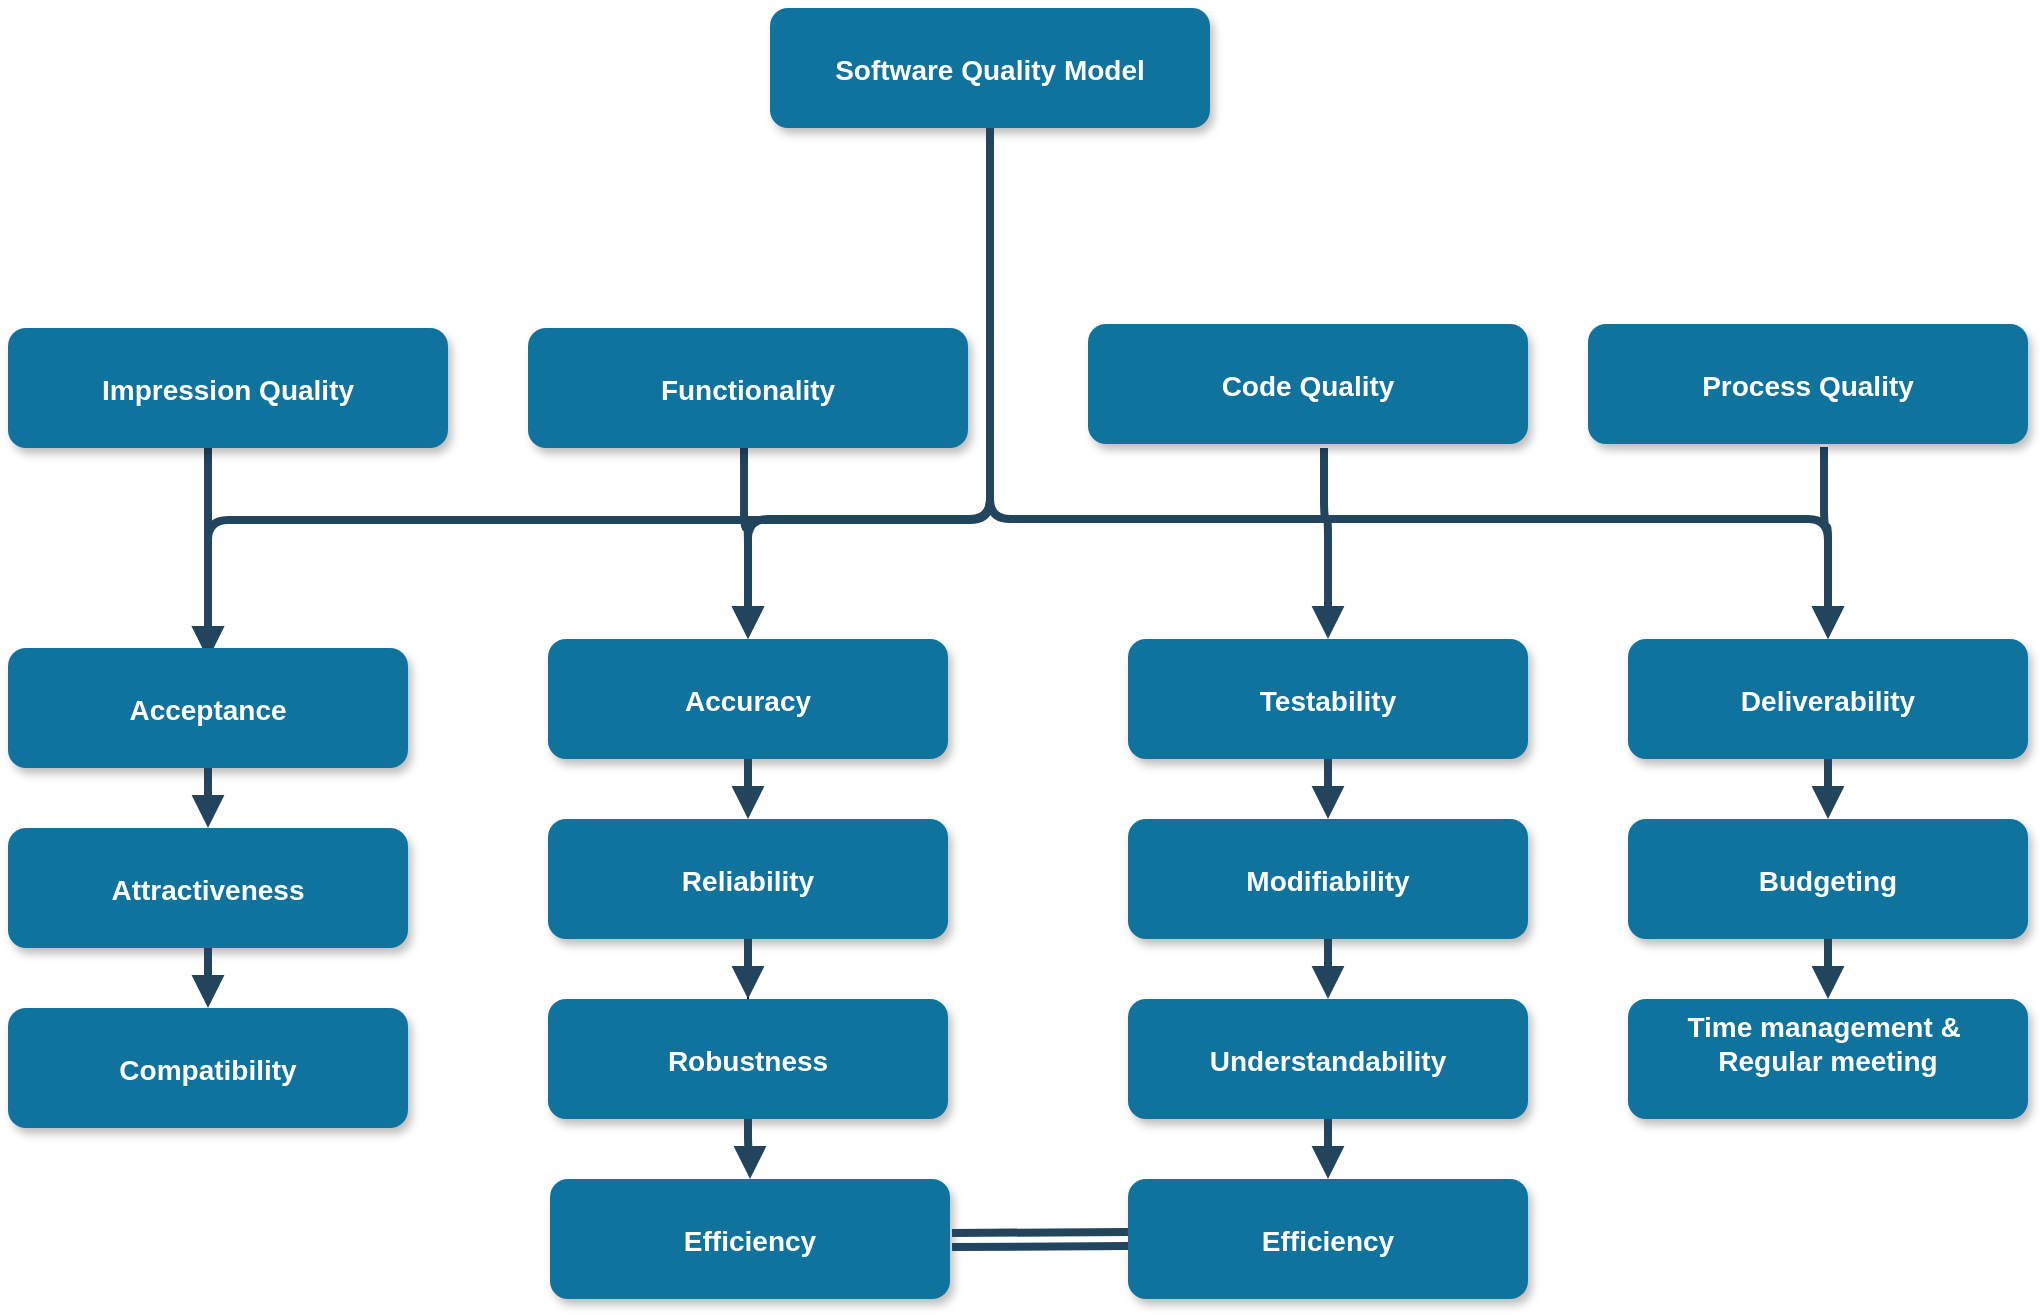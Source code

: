 <mxfile version="10.6.6" type="device"><diagram name="Page-1" id="97916047-d0de-89f5-080d-49f4d83e522f"><mxGraphModel dx="1096" dy="984" grid="1" gridSize="10" guides="1" tooltips="1" connect="1" arrows="1" fold="1" page="1" pageScale="1.5" pageWidth="1169" pageHeight="827" background="#ffffff" math="0" shadow="0"><root><mxCell id="0"/><mxCell id="1" parent="0"/><mxCell id="3" value="Software Quality Model" style="rounded=1;fillColor=#10739E;strokeColor=none;shadow=1;gradientColor=none;fontStyle=1;fontColor=#FFFFFF;fontSize=14;" parent="1" vertex="1"><mxGeometry x="663" y="300" width="220" height="60" as="geometry"/></mxCell><mxCell id="13" value="Accuracy" style="rounded=1;fillColor=#10739E;strokeColor=none;shadow=1;gradientColor=none;fontStyle=1;fontColor=#FFFFFF;fontSize=14;" parent="1" vertex="1"><mxGeometry x="552" y="615.5" width="200" height="60" as="geometry"/></mxCell><mxCell id="50vYO2cIpvY-z19WnaM--77" value="" style="edgeStyle=elbowEdgeStyle;rounded=0;orthogonalLoop=1;jettySize=auto;elbow=vertical;html=1;" edge="1" parent="1" source="14"><mxGeometry relative="1" as="geometry"><mxPoint x="652" y="850" as="targetPoint"/></mxGeometry></mxCell><mxCell id="14" value="Reliability" style="rounded=1;fillColor=#10739E;strokeColor=none;shadow=1;gradientColor=none;fontStyle=1;fontColor=#FFFFFF;fontSize=14;" parent="1" vertex="1"><mxGeometry x="552" y="705.5" width="200" height="60" as="geometry"/></mxCell><mxCell id="15" value="Robustness" style="rounded=1;fillColor=#10739E;strokeColor=none;shadow=1;gradientColor=none;fontStyle=1;fontColor=#FFFFFF;fontSize=14;" parent="1" vertex="1"><mxGeometry x="552" y="795.5" width="200" height="60" as="geometry"/></mxCell><mxCell id="16" value="Efficiency" style="rounded=1;fillColor=#10739E;strokeColor=none;shadow=1;gradientColor=none;fontStyle=1;fontColor=#FFFFFF;fontSize=14;" parent="1" vertex="1"><mxGeometry x="553" y="885.5" width="200" height="60" as="geometry"/></mxCell><mxCell id="18" value="Testability" style="rounded=1;fillColor=#10739E;strokeColor=none;shadow=1;gradientColor=none;fontStyle=1;fontColor=#FFFFFF;fontSize=14;" parent="1" vertex="1"><mxGeometry x="842" y="615.5" width="200" height="60" as="geometry"/></mxCell><mxCell id="19" value="Modifiability" style="rounded=1;fillColor=#10739E;strokeColor=none;shadow=1;gradientColor=none;fontStyle=1;fontColor=#FFFFFF;fontSize=14;" parent="1" vertex="1"><mxGeometry x="842" y="705.5" width="200" height="60" as="geometry"/></mxCell><mxCell id="20" value="Understandability" style="rounded=1;fillColor=#10739E;strokeColor=none;shadow=1;gradientColor=none;fontStyle=1;fontColor=#FFFFFF;fontSize=14;" parent="1" vertex="1"><mxGeometry x="842" y="795.5" width="200" height="60" as="geometry"/></mxCell><mxCell id="21" value="Efficiency" style="rounded=1;fillColor=#10739E;strokeColor=none;shadow=1;gradientColor=none;fontStyle=1;fontColor=#FFFFFF;fontSize=14;" parent="1" vertex="1"><mxGeometry x="842" y="885.5" width="200" height="60" as="geometry"/></mxCell><mxCell id="34" value="" style="edgeStyle=elbowEdgeStyle;elbow=vertical;strokeWidth=4;endArrow=block;endFill=1;fontStyle=1;strokeColor=#23445D;" parent="1" source="3" edge="1"><mxGeometry x="22" y="165.5" width="100" height="100" as="geometry"><mxPoint x="22" y="265.5" as="sourcePoint"/><mxPoint x="382" y="625.5" as="targetPoint"/><Array as="points"><mxPoint x="382" y="556"/><mxPoint x="552" y="555.5"/></Array></mxGeometry></mxCell><mxCell id="37" value="" style="edgeStyle=elbowEdgeStyle;elbow=vertical;strokeWidth=4;endArrow=block;endFill=1;fontStyle=1;strokeColor=#23445D;" parent="1" source="3" edge="1"><mxGeometry x="22" y="165.5" width="100" height="100" as="geometry"><mxPoint x="22" y="265.5" as="sourcePoint"/><mxPoint x="1192" y="615.5" as="targetPoint"/><Array as="points"><mxPoint x="972" y="555.5"/></Array></mxGeometry></mxCell><mxCell id="42" value="" style="edgeStyle=elbowEdgeStyle;elbow=vertical;strokeWidth=4;endArrow=block;endFill=1;fontStyle=1;strokeColor=#23445D;" parent="1" source="13" target="14" edge="1"><mxGeometry x="62" y="165.5" width="100" height="100" as="geometry"><mxPoint x="62" y="265.5" as="sourcePoint"/><mxPoint x="162" y="165.5" as="targetPoint"/></mxGeometry></mxCell><mxCell id="43" value="" style="edgeStyle=elbowEdgeStyle;elbow=vertical;strokeWidth=4;endArrow=block;endFill=1;fontStyle=1;strokeColor=#23445D;" parent="1" source="14" target="15" edge="1"><mxGeometry x="62" y="175.5" width="100" height="100" as="geometry"><mxPoint x="62" y="275.5" as="sourcePoint"/><mxPoint x="162" y="175.5" as="targetPoint"/></mxGeometry></mxCell><mxCell id="44" value="" style="edgeStyle=elbowEdgeStyle;elbow=vertical;strokeWidth=4;endArrow=block;endFill=1;fontStyle=1;strokeColor=#23445D;" parent="1" source="15" target="16" edge="1"><mxGeometry x="62" y="185.5" width="100" height="100" as="geometry"><mxPoint x="62" y="285.5" as="sourcePoint"/><mxPoint x="162" y="185.5" as="targetPoint"/></mxGeometry></mxCell><mxCell id="46" value="" style="edgeStyle=elbowEdgeStyle;elbow=vertical;strokeWidth=4;endArrow=block;endFill=1;fontStyle=1;strokeColor=#23445D;" parent="1" source="18" target="19" edge="1"><mxGeometry x="72" y="165.5" width="100" height="100" as="geometry"><mxPoint x="72" y="265.5" as="sourcePoint"/><mxPoint x="172" y="165.5" as="targetPoint"/></mxGeometry></mxCell><mxCell id="47" value="" style="edgeStyle=elbowEdgeStyle;elbow=vertical;strokeWidth=4;endArrow=block;endFill=1;fontStyle=1;strokeColor=#23445D;" parent="1" source="19" target="20" edge="1"><mxGeometry x="72" y="175.5" width="100" height="100" as="geometry"><mxPoint x="72" y="275.5" as="sourcePoint"/><mxPoint x="172" y="175.5" as="targetPoint"/></mxGeometry></mxCell><mxCell id="48" value="" style="edgeStyle=elbowEdgeStyle;elbow=vertical;strokeWidth=4;endArrow=block;endFill=1;fontStyle=1;strokeColor=#23445D;" parent="1" source="20" target="21" edge="1"><mxGeometry x="72" y="185.5" width="100" height="100" as="geometry"><mxPoint x="72" y="285.5" as="sourcePoint"/><mxPoint x="172" y="185.5" as="targetPoint"/></mxGeometry></mxCell><mxCell id="54" value="" style="edgeStyle=elbowEdgeStyle;elbow=vertical;strokeWidth=4;endArrow=block;endFill=1;fontStyle=1;strokeColor=#23445D;" parent="1" source="3" target="13" edge="1"><mxGeometry x="22" y="165.5" width="100" height="100" as="geometry"><mxPoint x="22" y="265.5" as="sourcePoint"/><mxPoint x="122" y="165.5" as="targetPoint"/><Array as="points"><mxPoint x="652" y="555.5"/></Array></mxGeometry></mxCell><mxCell id="55" value="" style="edgeStyle=elbowEdgeStyle;elbow=vertical;strokeWidth=4;endArrow=block;endFill=1;fontStyle=1;strokeColor=#23445D;entryX=0.5;entryY=0;entryDx=0;entryDy=0;" parent="1" target="13" edge="1"><mxGeometry x="22" y="165.5" width="100" height="100" as="geometry"><mxPoint x="650" y="520" as="sourcePoint"/><mxPoint x="122" y="165.5" as="targetPoint"/><Array as="points"><mxPoint x="860" y="560"/><mxPoint x="860" y="480"/><mxPoint x="850" y="560"/><mxPoint x="910" y="440"/><mxPoint x="942" y="555.5"/></Array></mxGeometry></mxCell><mxCell id="50vYO2cIpvY-z19WnaM--58" value="" style="edgeStyle=elbowEdgeStyle;elbow=vertical;strokeWidth=4;endArrow=block;endFill=1;fontStyle=1;strokeColor=#23445D;" edge="1" parent="1"><mxGeometry x="-216" y="181" width="100" height="100" as="geometry"><mxPoint x="940" y="520" as="sourcePoint"/><mxPoint x="942" y="615.5" as="targetPoint"/><Array as="points"><mxPoint x="682" y="555.5"/></Array></mxGeometry></mxCell><mxCell id="50vYO2cIpvY-z19WnaM--62" value="" style="edgeStyle=elbowEdgeStyle;elbow=vertical;strokeWidth=4;endArrow=block;endFill=1;fontStyle=1;strokeColor=#23445D;entryX=0.5;entryY=0;entryDx=0;entryDy=0;" edge="1" parent="1"><mxGeometry x="562" y="165" width="100" height="100" as="geometry"><mxPoint x="1190" y="519.5" as="sourcePoint"/><mxPoint x="1192" y="615.5" as="targetPoint"/><Array as="points"><mxPoint x="1400" y="559.5"/><mxPoint x="1400" y="479.5"/><mxPoint x="1390" y="559.5"/><mxPoint x="1450" y="439.5"/><mxPoint x="1482" y="555"/></Array></mxGeometry></mxCell><mxCell id="50vYO2cIpvY-z19WnaM--63" value="" style="edgeStyle=elbowEdgeStyle;elbow=vertical;strokeWidth=4;endArrow=block;endFill=1;fontStyle=1;strokeColor=#23445D;entryX=0.5;entryY=0;entryDx=0;entryDy=0;" edge="1" parent="1"><mxGeometry x="-248" y="175" width="100" height="100" as="geometry"><mxPoint x="382" y="520" as="sourcePoint"/><mxPoint x="382" y="625.5" as="targetPoint"/><Array as="points"><mxPoint x="590" y="569.5"/><mxPoint x="590" y="489.5"/><mxPoint x="580" y="569.5"/><mxPoint x="640" y="449.5"/><mxPoint x="672" y="565"/></Array></mxGeometry></mxCell><mxCell id="50vYO2cIpvY-z19WnaM--64" value="Code Quality" style="rounded=1;fillColor=#10739E;strokeColor=none;shadow=1;gradientColor=none;fontStyle=1;fontColor=#FFFFFF;fontSize=14;" vertex="1" parent="1"><mxGeometry x="822" y="458" width="220" height="60" as="geometry"/></mxCell><mxCell id="50vYO2cIpvY-z19WnaM--65" value="Functionality" style="rounded=1;fillColor=#10739E;strokeColor=none;shadow=1;gradientColor=none;fontStyle=1;fontColor=#FFFFFF;fontSize=14;" vertex="1" parent="1"><mxGeometry x="542" y="460" width="220" height="60" as="geometry"/></mxCell><mxCell id="50vYO2cIpvY-z19WnaM--66" value="Impression Quality" style="rounded=1;fillColor=#10739E;strokeColor=none;shadow=1;gradientColor=none;fontStyle=1;fontColor=#FFFFFF;fontSize=14;" vertex="1" parent="1"><mxGeometry x="282" y="460" width="220" height="60" as="geometry"/></mxCell><mxCell id="50vYO2cIpvY-z19WnaM--67" value="Process Quality" style="rounded=1;fillColor=#10739E;strokeColor=none;shadow=1;gradientColor=none;fontStyle=1;fontColor=#FFFFFF;fontSize=14;" vertex="1" parent="1"><mxGeometry x="1072" y="458" width="220" height="60" as="geometry"/></mxCell><mxCell id="50vYO2cIpvY-z19WnaM--71" value="Acceptance" style="rounded=1;fillColor=#10739E;strokeColor=none;shadow=1;gradientColor=none;fontStyle=1;fontColor=#FFFFFF;fontSize=14;" vertex="1" parent="1"><mxGeometry x="282" y="620" width="200" height="60" as="geometry"/></mxCell><mxCell id="50vYO2cIpvY-z19WnaM--72" value="Compatibility" style="rounded=1;fillColor=#10739E;strokeColor=none;shadow=1;gradientColor=none;fontStyle=1;fontColor=#FFFFFF;fontSize=14;" vertex="1" parent="1"><mxGeometry x="282" y="800" width="200" height="60" as="geometry"/></mxCell><mxCell id="50vYO2cIpvY-z19WnaM--73" value="Attractiveness" style="rounded=1;fillColor=#10739E;strokeColor=none;shadow=1;gradientColor=none;fontStyle=1;fontColor=#FFFFFF;fontSize=14;" vertex="1" parent="1"><mxGeometry x="282" y="710" width="200" height="60" as="geometry"/></mxCell><mxCell id="50vYO2cIpvY-z19WnaM--74" value="" style="edgeStyle=elbowEdgeStyle;elbow=vertical;strokeWidth=4;endArrow=block;endFill=1;fontStyle=1;strokeColor=#23445D;" edge="1" parent="1" target="50vYO2cIpvY-z19WnaM--73"><mxGeometry x="-738" y="170" width="100" height="100" as="geometry"><mxPoint x="382" y="680" as="sourcePoint"/><mxPoint x="-638" y="170" as="targetPoint"/></mxGeometry></mxCell><mxCell id="50vYO2cIpvY-z19WnaM--75" value="" style="edgeStyle=elbowEdgeStyle;elbow=vertical;strokeWidth=4;endArrow=block;endFill=1;fontStyle=1;strokeColor=#23445D;" edge="1" parent="1" source="50vYO2cIpvY-z19WnaM--73"><mxGeometry x="-738" y="180" width="100" height="100" as="geometry"><mxPoint x="-738" y="280" as="sourcePoint"/><mxPoint x="382" y="800" as="targetPoint"/></mxGeometry></mxCell><mxCell id="50vYO2cIpvY-z19WnaM--78" value="" style="elbow=vertical;strokeWidth=4;endArrow=block;endFill=1;fontStyle=1;strokeColor=#23445D;entryX=0;entryY=0.5;entryDx=0;entryDy=0;shape=link;" edge="1" parent="1" target="21"><mxGeometry x="592" y="475.5" width="100" height="100" as="geometry"><mxPoint x="754" y="916" as="sourcePoint"/><mxPoint x="900" y="920" as="targetPoint"/></mxGeometry></mxCell><mxCell id="50vYO2cIpvY-z19WnaM--81" value="Deliverability" style="rounded=1;fillColor=#10739E;strokeColor=none;shadow=1;gradientColor=none;fontStyle=1;fontColor=#FFFFFF;fontSize=14;" vertex="1" parent="1"><mxGeometry x="1092" y="615.5" width="200" height="60" as="geometry"/></mxCell><mxCell id="50vYO2cIpvY-z19WnaM--82" value="Time management &amp; &#10;Regular meeting&#10;" style="rounded=1;fillColor=#10739E;strokeColor=none;shadow=1;gradientColor=none;fontStyle=1;fontColor=#FFFFFF;fontSize=14;" vertex="1" parent="1"><mxGeometry x="1092" y="795.5" width="200" height="60" as="geometry"/></mxCell><mxCell id="50vYO2cIpvY-z19WnaM--83" value="Budgeting" style="rounded=1;fillColor=#10739E;strokeColor=none;shadow=1;gradientColor=none;fontStyle=1;fontColor=#FFFFFF;fontSize=14;" vertex="1" parent="1"><mxGeometry x="1092" y="705.5" width="200" height="60" as="geometry"/></mxCell><mxCell id="50vYO2cIpvY-z19WnaM--84" value="" style="edgeStyle=elbowEdgeStyle;elbow=vertical;strokeWidth=4;endArrow=block;endFill=1;fontStyle=1;strokeColor=#23445D;" edge="1" parent="1" target="50vYO2cIpvY-z19WnaM--83"><mxGeometry x="72" y="165.5" width="100" height="100" as="geometry"><mxPoint x="1192" y="675.5" as="sourcePoint"/><mxPoint x="172" y="165.5" as="targetPoint"/></mxGeometry></mxCell><mxCell id="50vYO2cIpvY-z19WnaM--85" value="" style="edgeStyle=elbowEdgeStyle;elbow=vertical;strokeWidth=4;endArrow=block;endFill=1;fontStyle=1;strokeColor=#23445D;" edge="1" parent="1" source="50vYO2cIpvY-z19WnaM--83"><mxGeometry x="72" y="175.5" width="100" height="100" as="geometry"><mxPoint x="72" y="275.5" as="sourcePoint"/><mxPoint x="1192" y="795.5" as="targetPoint"/></mxGeometry></mxCell></root></mxGraphModel></diagram></mxfile>